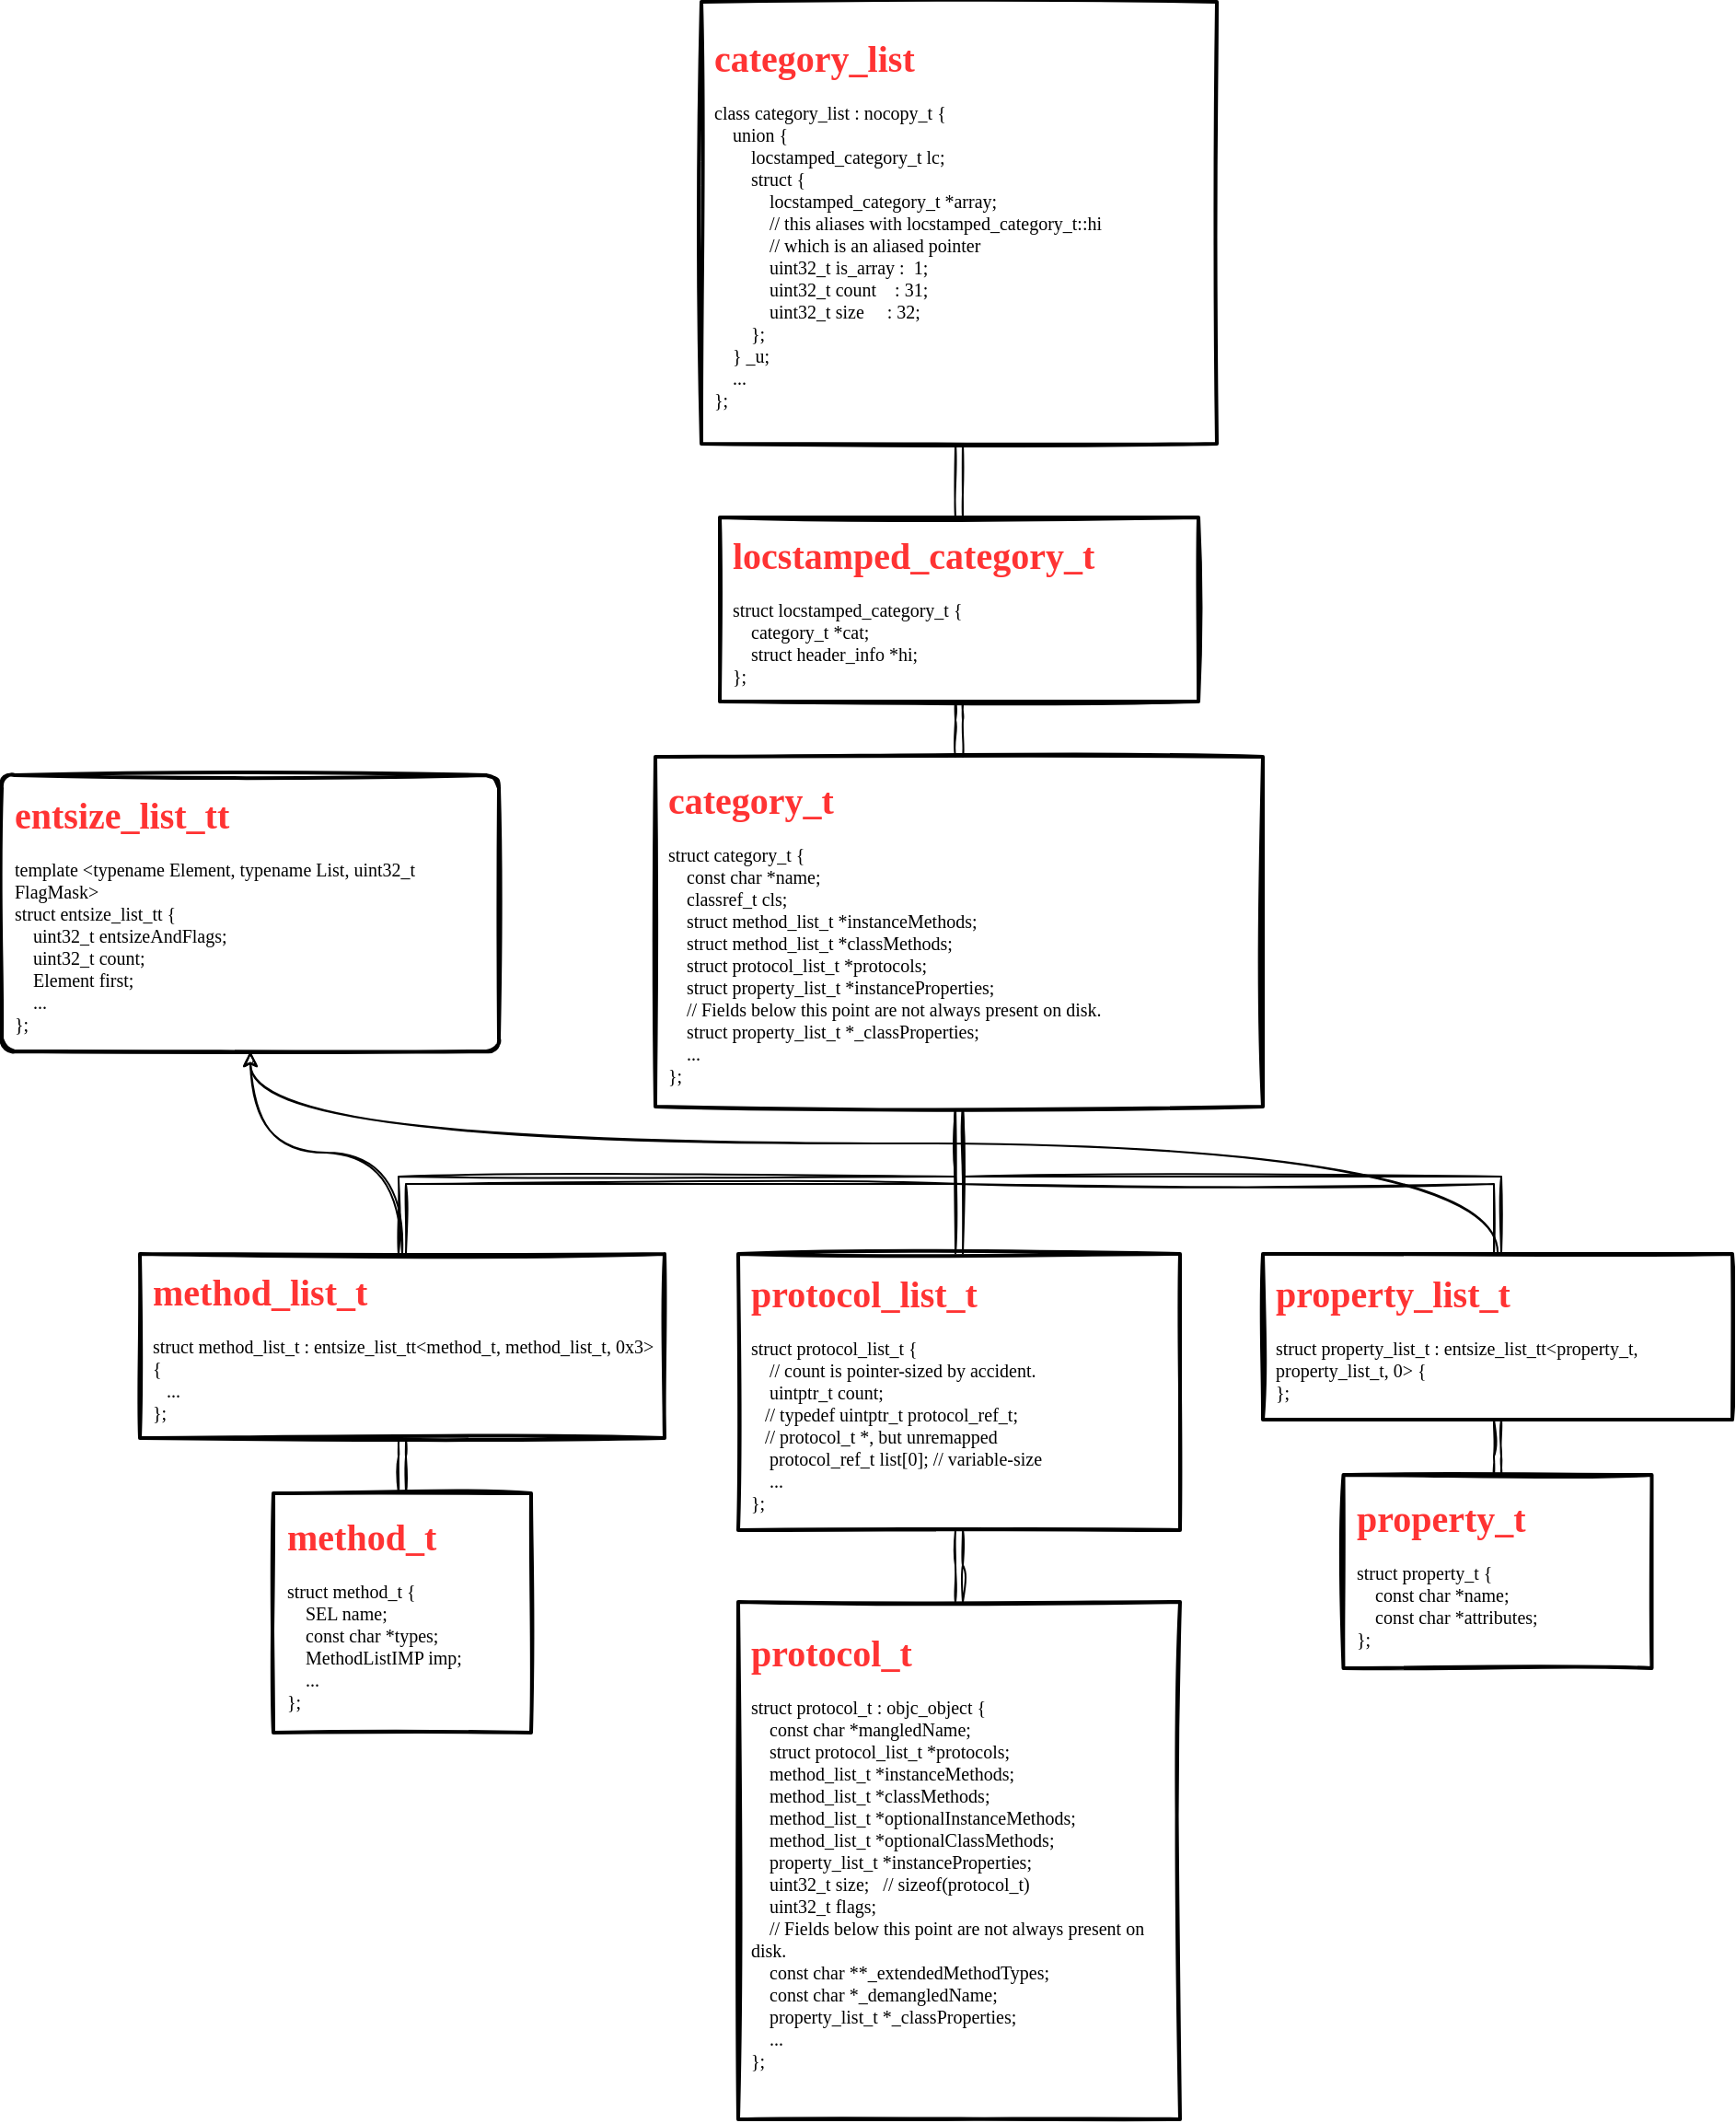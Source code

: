 <mxfile version="13.5.7" type="device"><diagram id="C5RBs43oDa-KdzZeNtuy" name="Page-1"><mxGraphModel dx="1933" dy="853" grid="1" gridSize="10" guides="1" tooltips="1" connect="1" arrows="1" fold="1" page="1" pageScale="1" pageWidth="827" pageHeight="1169" math="0" shadow="0"><root><mxCell id="WIyWlLk6GJQsqaUBKTNV-0"/><mxCell id="WIyWlLk6GJQsqaUBKTNV-1" parent="WIyWlLk6GJQsqaUBKTNV-0"/><mxCell id="Uv3XPlFkx2iRX_eXtKHq-2" value="" style="edgeStyle=orthogonalEdgeStyle;sketch=1;orthogonalLoop=1;jettySize=auto;html=1;fontFamily=Comic Sans MS;fontSize=10;curved=1;shape=link;shadow=0;rounded=0;width=-4;" edge="1" parent="WIyWlLk6GJQsqaUBKTNV-1" source="Uv3XPlFkx2iRX_eXtKHq-0" target="Uv3XPlFkx2iRX_eXtKHq-1"><mxGeometry relative="1" as="geometry"/></mxCell><mxCell id="Uv3XPlFkx2iRX_eXtKHq-0" value="&lt;div&gt;&lt;font color=&quot;#ff3333&quot; size=&quot;1&quot;&gt;&lt;b style=&quot;font-size: 20px&quot;&gt;category_list&lt;/b&gt;&lt;/font&gt;&lt;br&gt;&lt;/div&gt;&lt;div style=&quot;font-size: 10px&quot;&gt;&lt;br&gt;&lt;/div&gt;&lt;div style=&quot;font-size: 10px&quot;&gt;class category_list : nocopy_t {&lt;/div&gt;&lt;div style=&quot;font-size: 10px&quot;&gt;&amp;nbsp; &amp;nbsp; union {&lt;/div&gt;&lt;div style=&quot;font-size: 10px&quot;&gt;&amp;nbsp; &amp;nbsp; &amp;nbsp; &amp;nbsp; locstamped_category_t lc;&lt;/div&gt;&lt;div style=&quot;font-size: 10px&quot;&gt;&amp;nbsp; &amp;nbsp; &amp;nbsp; &amp;nbsp; struct {&lt;/div&gt;&lt;div style=&quot;font-size: 10px&quot;&gt;&amp;nbsp; &amp;nbsp; &amp;nbsp; &amp;nbsp; &amp;nbsp; &amp;nbsp; locstamped_category_t *array;&lt;/div&gt;&lt;div style=&quot;font-size: 10px&quot;&gt;&amp;nbsp; &amp;nbsp; &amp;nbsp; &amp;nbsp; &amp;nbsp; &amp;nbsp; // this aliases with locstamped_category_t::hi&lt;/div&gt;&lt;div style=&quot;font-size: 10px&quot;&gt;&amp;nbsp; &amp;nbsp; &amp;nbsp; &amp;nbsp; &amp;nbsp; &amp;nbsp; // which is an aliased pointer&lt;/div&gt;&lt;div style=&quot;font-size: 10px&quot;&gt;&amp;nbsp; &amp;nbsp; &amp;nbsp; &amp;nbsp; &amp;nbsp; &amp;nbsp; uint32_t is_array :&amp;nbsp; 1;&lt;/div&gt;&lt;div style=&quot;font-size: 10px&quot;&gt;&amp;nbsp; &amp;nbsp; &amp;nbsp; &amp;nbsp; &amp;nbsp; &amp;nbsp; uint32_t count&amp;nbsp; &amp;nbsp; : 31;&lt;/div&gt;&lt;div style=&quot;font-size: 10px&quot;&gt;&amp;nbsp; &amp;nbsp; &amp;nbsp; &amp;nbsp; &amp;nbsp; &amp;nbsp; uint32_t size&amp;nbsp; &amp;nbsp; &amp;nbsp;: 32;&lt;/div&gt;&lt;div style=&quot;font-size: 10px&quot;&gt;&amp;nbsp; &amp;nbsp; &amp;nbsp; &amp;nbsp; };&lt;/div&gt;&lt;div style=&quot;font-size: 10px&quot;&gt;&amp;nbsp; &amp;nbsp; } _u;&lt;/div&gt;&lt;div style=&quot;font-size: 10px&quot;&gt;&amp;nbsp; &amp;nbsp; ...&lt;/div&gt;&lt;div style=&quot;font-size: 10px&quot;&gt;};&lt;/div&gt;" style="whiteSpace=wrap;html=1;absoluteArcSize=1;arcSize=14;strokeWidth=2;sketch=1;fontFamily=Comic Sans MS;fontSize=10;align=left;spacingLeft=5;" vertex="1" parent="WIyWlLk6GJQsqaUBKTNV-1"><mxGeometry x="20" y="20" width="280" height="240" as="geometry"/></mxCell><mxCell id="Uv3XPlFkx2iRX_eXtKHq-4" value="" style="edgeStyle=orthogonalEdgeStyle;shape=link;curved=1;rounded=0;sketch=1;orthogonalLoop=1;jettySize=auto;html=1;shadow=0;strokeColor=#000000;fontFamily=Comic Sans MS;fontSize=10;" edge="1" parent="WIyWlLk6GJQsqaUBKTNV-1" source="Uv3XPlFkx2iRX_eXtKHq-1" target="Uv3XPlFkx2iRX_eXtKHq-3"><mxGeometry relative="1" as="geometry"/></mxCell><mxCell id="Uv3XPlFkx2iRX_eXtKHq-1" value="&lt;div&gt;&lt;font color=&quot;#ff3333&quot; size=&quot;1&quot;&gt;&lt;b style=&quot;font-size: 20px&quot;&gt;locstamped_category_t&lt;/b&gt;&lt;/font&gt;&lt;br&gt;&lt;/div&gt;&lt;div&gt;&lt;span&gt;&lt;br&gt;&lt;/span&gt;&lt;/div&gt;&lt;div&gt;&lt;span&gt;struct locstamped_category_t {&lt;/span&gt;&lt;br&gt;&lt;/div&gt;&lt;div&gt;&amp;nbsp; &amp;nbsp; category_t *cat;&lt;/div&gt;&lt;div&gt;&amp;nbsp; &amp;nbsp; struct header_info *hi;&lt;/div&gt;&lt;div&gt;};&lt;/div&gt;" style="whiteSpace=wrap;html=1;fontFamily=Comic Sans MS;fontSize=10;align=left;strokeWidth=2;spacingLeft=5;arcSize=14;sketch=1;" vertex="1" parent="WIyWlLk6GJQsqaUBKTNV-1"><mxGeometry x="30" y="300" width="260" height="100" as="geometry"/></mxCell><mxCell id="Uv3XPlFkx2iRX_eXtKHq-6" value="" style="edgeStyle=orthogonalEdgeStyle;shape=link;curved=1;rounded=0;sketch=1;orthogonalLoop=1;jettySize=auto;html=1;shadow=0;strokeColor=#000000;fontFamily=Comic Sans MS;fontSize=10;exitX=0.5;exitY=1;exitDx=0;exitDy=0;" edge="1" parent="WIyWlLk6GJQsqaUBKTNV-1" source="Uv3XPlFkx2iRX_eXtKHq-3" target="Uv3XPlFkx2iRX_eXtKHq-5"><mxGeometry relative="1" as="geometry"/></mxCell><mxCell id="Uv3XPlFkx2iRX_eXtKHq-8" value="" style="edgeStyle=orthogonalEdgeStyle;shape=link;curved=1;rounded=0;sketch=1;orthogonalLoop=1;jettySize=auto;html=1;shadow=0;strokeColor=#000000;fontFamily=Comic Sans MS;fontSize=10;" edge="1" parent="WIyWlLk6GJQsqaUBKTNV-1" source="Uv3XPlFkx2iRX_eXtKHq-3" target="Uv3XPlFkx2iRX_eXtKHq-7"><mxGeometry relative="1" as="geometry"/></mxCell><mxCell id="Uv3XPlFkx2iRX_eXtKHq-10" value="" style="edgeStyle=orthogonalEdgeStyle;shape=link;curved=1;rounded=0;sketch=1;orthogonalLoop=1;jettySize=auto;html=1;shadow=0;strokeColor=#000000;fontFamily=Comic Sans MS;fontSize=10;" edge="1" parent="WIyWlLk6GJQsqaUBKTNV-1" source="Uv3XPlFkx2iRX_eXtKHq-3" target="Uv3XPlFkx2iRX_eXtKHq-9"><mxGeometry relative="1" as="geometry"/></mxCell><mxCell id="Uv3XPlFkx2iRX_eXtKHq-3" value="&lt;div&gt;&lt;font color=&quot;#ff3333&quot; size=&quot;1&quot;&gt;&lt;b style=&quot;font-size: 20px&quot;&gt;category_t&lt;/b&gt;&lt;/font&gt;&lt;br&gt;&lt;/div&gt;&lt;div&gt;&lt;br&gt;&lt;/div&gt;&lt;div&gt;struct category_t {&lt;/div&gt;&lt;div&gt;&amp;nbsp; &amp;nbsp; const char *name;&lt;/div&gt;&lt;div&gt;&amp;nbsp; &amp;nbsp; classref_t cls;&lt;/div&gt;&lt;div&gt;&amp;nbsp; &amp;nbsp; struct method_list_t *instanceMethods;&lt;/div&gt;&lt;div&gt;&amp;nbsp; &amp;nbsp; struct method_list_t *classMethods;&lt;/div&gt;&lt;div&gt;&amp;nbsp; &amp;nbsp; struct protocol_list_t *protocols;&lt;/div&gt;&lt;div&gt;&amp;nbsp; &amp;nbsp; struct property_list_t *instanceProperties;&lt;/div&gt;&lt;div&gt;&amp;nbsp; &amp;nbsp; // Fields below this point are not always present on disk.&lt;/div&gt;&lt;div&gt;&amp;nbsp; &amp;nbsp; struct property_list_t *_classProperties;&lt;/div&gt;&lt;div&gt;&amp;nbsp; &amp;nbsp; ...&lt;/div&gt;&lt;div&gt;};&lt;/div&gt;" style="whiteSpace=wrap;html=1;fontFamily=Comic Sans MS;fontSize=10;align=left;strokeWidth=2;spacingLeft=5;arcSize=14;sketch=1;" vertex="1" parent="WIyWlLk6GJQsqaUBKTNV-1"><mxGeometry x="-5" y="430" width="330" height="190" as="geometry"/></mxCell><mxCell id="Uv3XPlFkx2iRX_eXtKHq-12" style="edgeStyle=orthogonalEdgeStyle;curved=1;rounded=0;sketch=1;orthogonalLoop=1;jettySize=auto;html=1;shadow=0;strokeColor=#000000;fontFamily=Comic Sans MS;fontSize=10;" edge="1" parent="WIyWlLk6GJQsqaUBKTNV-1" source="Uv3XPlFkx2iRX_eXtKHq-5" target="Uv3XPlFkx2iRX_eXtKHq-11"><mxGeometry relative="1" as="geometry"/></mxCell><mxCell id="Uv3XPlFkx2iRX_eXtKHq-15" value="" style="edgeStyle=orthogonalEdgeStyle;curved=1;rounded=0;sketch=1;orthogonalLoop=1;jettySize=auto;html=1;shadow=0;strokeColor=#000000;fontFamily=Comic Sans MS;fontSize=10;shape=link;" edge="1" parent="WIyWlLk6GJQsqaUBKTNV-1" source="Uv3XPlFkx2iRX_eXtKHq-5" target="Uv3XPlFkx2iRX_eXtKHq-14"><mxGeometry relative="1" as="geometry"/></mxCell><mxCell id="Uv3XPlFkx2iRX_eXtKHq-5" value="&lt;font color=&quot;#ff3333&quot; size=&quot;1&quot;&gt;&lt;b style=&quot;font-size: 20px&quot;&gt;method_list_t&lt;/b&gt;&lt;/font&gt;&lt;br&gt;&lt;br&gt;struct method_list_t : entsize_list_tt&amp;lt;method_t, method_list_t, 0x3&amp;gt; {&lt;br&gt;&amp;nbsp; &amp;nbsp;...&lt;br&gt;};" style="whiteSpace=wrap;html=1;fontFamily=Comic Sans MS;fontSize=10;align=left;strokeWidth=2;spacingLeft=5;arcSize=14;sketch=1;" vertex="1" parent="WIyWlLk6GJQsqaUBKTNV-1"><mxGeometry x="-285" y="700" width="285" height="100" as="geometry"/></mxCell><mxCell id="Uv3XPlFkx2iRX_eXtKHq-19" value="" style="edgeStyle=orthogonalEdgeStyle;shape=link;curved=1;rounded=0;sketch=1;orthogonalLoop=1;jettySize=auto;html=1;shadow=0;strokeColor=#000000;fontFamily=Comic Sans MS;fontSize=10;" edge="1" parent="WIyWlLk6GJQsqaUBKTNV-1" source="Uv3XPlFkx2iRX_eXtKHq-7" target="Uv3XPlFkx2iRX_eXtKHq-18"><mxGeometry relative="1" as="geometry"/></mxCell><mxCell id="Uv3XPlFkx2iRX_eXtKHq-7" value="&lt;div&gt;&lt;font color=&quot;#ff3333&quot; size=&quot;1&quot;&gt;&lt;b style=&quot;font-size: 20px&quot;&gt;protocol_list_t&lt;/b&gt;&lt;/font&gt;&lt;/div&gt;&lt;div&gt;&lt;br&gt;&lt;/div&gt;&lt;div&gt;struct protocol_list_t {&lt;/div&gt;&lt;div&gt;&amp;nbsp; &amp;nbsp; // count is pointer-sized by accident.&lt;/div&gt;&lt;div&gt;&amp;nbsp; &amp;nbsp; uintptr_t count;&lt;/div&gt;&lt;div&gt;&amp;nbsp; &amp;nbsp;//&amp;nbsp;typedef uintptr_t protocol_ref_t;&amp;nbsp;&lt;/div&gt;&lt;div&gt;&amp;nbsp; &amp;nbsp;// protocol_t *, but unremapped&lt;/div&gt;&lt;div&gt;&amp;nbsp; &amp;nbsp; protocol_ref_t list[0]; // variable-size&lt;/div&gt;&lt;div&gt;&amp;nbsp; &amp;nbsp; ...&lt;/div&gt;&lt;div&gt;};&lt;/div&gt;" style="whiteSpace=wrap;html=1;fontFamily=Comic Sans MS;fontSize=10;align=left;strokeWidth=2;spacingLeft=5;arcSize=14;sketch=1;" vertex="1" parent="WIyWlLk6GJQsqaUBKTNV-1"><mxGeometry x="40" y="700" width="240" height="150" as="geometry"/></mxCell><mxCell id="Uv3XPlFkx2iRX_eXtKHq-13" style="edgeStyle=orthogonalEdgeStyle;curved=1;rounded=0;sketch=1;orthogonalLoop=1;jettySize=auto;html=1;entryX=0.5;entryY=1;entryDx=0;entryDy=0;shadow=0;strokeColor=#000000;fontFamily=Comic Sans MS;fontSize=10;" edge="1" parent="WIyWlLk6GJQsqaUBKTNV-1" source="Uv3XPlFkx2iRX_eXtKHq-9" target="Uv3XPlFkx2iRX_eXtKHq-11"><mxGeometry relative="1" as="geometry"><Array as="points"><mxPoint x="453" y="640"/><mxPoint x="-225" y="640"/></Array></mxGeometry></mxCell><mxCell id="Uv3XPlFkx2iRX_eXtKHq-17" value="" style="edgeStyle=orthogonalEdgeStyle;shape=link;curved=1;rounded=0;sketch=1;orthogonalLoop=1;jettySize=auto;html=1;shadow=0;strokeColor=#000000;fontFamily=Comic Sans MS;fontSize=10;" edge="1" parent="WIyWlLk6GJQsqaUBKTNV-1" source="Uv3XPlFkx2iRX_eXtKHq-9" target="Uv3XPlFkx2iRX_eXtKHq-16"><mxGeometry relative="1" as="geometry"/></mxCell><mxCell id="Uv3XPlFkx2iRX_eXtKHq-9" value="&lt;div&gt;&lt;font color=&quot;#ff3333&quot; size=&quot;1&quot;&gt;&lt;b style=&quot;font-size: 20px&quot;&gt;property_list_t&lt;/b&gt;&lt;/font&gt;&lt;/div&gt;&lt;div&gt;&lt;br&gt;&lt;/div&gt;&lt;div&gt;struct property_list_t : entsize_list_tt&amp;lt;property_t, property_list_t, 0&amp;gt; {&lt;/div&gt;&lt;div&gt;};&lt;/div&gt;" style="whiteSpace=wrap;html=1;fontFamily=Comic Sans MS;fontSize=10;align=left;strokeWidth=2;spacingLeft=5;arcSize=14;sketch=1;" vertex="1" parent="WIyWlLk6GJQsqaUBKTNV-1"><mxGeometry x="325" y="700" width="255" height="90" as="geometry"/></mxCell><mxCell id="Uv3XPlFkx2iRX_eXtKHq-11" value="&lt;div&gt;&lt;font color=&quot;#ff3333&quot; style=&quot;font-size: 20px&quot;&gt;&lt;b&gt;entsize_list_tt&lt;/b&gt;&lt;/font&gt;&lt;/div&gt;&lt;div&gt;&lt;br&gt;&lt;/div&gt;&lt;div&gt;template &amp;lt;typename Element, typename List, uint32_t FlagMask&amp;gt;&lt;/div&gt;&lt;div&gt;struct entsize_list_tt {&lt;/div&gt;&lt;div&gt;&amp;nbsp; &amp;nbsp; uint32_t entsizeAndFlags;&lt;/div&gt;&lt;div&gt;&amp;nbsp; &amp;nbsp; uint32_t count;&lt;/div&gt;&lt;div&gt;&amp;nbsp; &amp;nbsp; Element first;&lt;/div&gt;&lt;div&gt;&amp;nbsp; &amp;nbsp; ...&lt;/div&gt;&lt;div&gt;};&lt;/div&gt;" style="rounded=1;whiteSpace=wrap;html=1;absoluteArcSize=1;arcSize=14;strokeWidth=2;sketch=1;fontFamily=Comic Sans MS;fontSize=10;align=left;spacingLeft=5;" vertex="1" parent="WIyWlLk6GJQsqaUBKTNV-1"><mxGeometry x="-360" y="440" width="270" height="150" as="geometry"/></mxCell><mxCell id="Uv3XPlFkx2iRX_eXtKHq-14" value="&lt;div&gt;&lt;font color=&quot;#ff3333&quot; style=&quot;font-size: 20px&quot;&gt;&lt;b&gt;method_t&lt;/b&gt;&lt;/font&gt;&lt;/div&gt;&lt;div&gt;&lt;br&gt;&lt;/div&gt;&lt;div&gt;struct method_t {&lt;/div&gt;&lt;div&gt;&amp;nbsp; &amp;nbsp; SEL name;&lt;/div&gt;&lt;div&gt;&amp;nbsp; &amp;nbsp; const char *types;&lt;/div&gt;&lt;div&gt;&amp;nbsp; &amp;nbsp; MethodListIMP imp;&lt;/div&gt;&lt;div&gt;&amp;nbsp; &amp;nbsp; ...&lt;/div&gt;&lt;div&gt;};&lt;/div&gt;" style="whiteSpace=wrap;html=1;fontFamily=Comic Sans MS;fontSize=10;align=left;strokeWidth=2;spacingLeft=5;arcSize=14;sketch=1;" vertex="1" parent="WIyWlLk6GJQsqaUBKTNV-1"><mxGeometry x="-212.5" y="830" width="140" height="130" as="geometry"/></mxCell><mxCell id="Uv3XPlFkx2iRX_eXtKHq-16" value="&lt;div&gt;&lt;font color=&quot;#ff3333&quot; size=&quot;1&quot;&gt;&lt;b style=&quot;font-size: 20px&quot;&gt;property_t&lt;/b&gt;&lt;/font&gt;&lt;/div&gt;&lt;div&gt;&lt;br&gt;&lt;/div&gt;&lt;div&gt;struct property_t {&lt;/div&gt;&lt;div&gt;&amp;nbsp; &amp;nbsp; const char *name;&lt;/div&gt;&lt;div&gt;&amp;nbsp; &amp;nbsp; const char *attributes;&lt;/div&gt;&lt;div&gt;};&lt;/div&gt;" style="whiteSpace=wrap;html=1;fontFamily=Comic Sans MS;fontSize=10;align=left;strokeWidth=2;spacingLeft=5;arcSize=14;sketch=1;" vertex="1" parent="WIyWlLk6GJQsqaUBKTNV-1"><mxGeometry x="368.75" y="820" width="167.5" height="105" as="geometry"/></mxCell><mxCell id="Uv3XPlFkx2iRX_eXtKHq-18" value="&lt;div&gt;&lt;font color=&quot;#ff3333&quot; style=&quot;font-size: 20px&quot;&gt;&lt;b&gt;protocol_t&lt;/b&gt;&lt;/font&gt;&lt;br&gt;&lt;/div&gt;&lt;div&gt;&lt;br&gt;&lt;/div&gt;&lt;div&gt;struct protocol_t : objc_object {&lt;/div&gt;&lt;div&gt;&amp;nbsp; &amp;nbsp; const char *mangledName;&lt;/div&gt;&lt;div&gt;&amp;nbsp; &amp;nbsp; struct protocol_list_t *protocols;&lt;/div&gt;&lt;div&gt;&amp;nbsp; &amp;nbsp; method_list_t *instanceMethods;&lt;/div&gt;&lt;div&gt;&amp;nbsp; &amp;nbsp; method_list_t *classMethods;&lt;/div&gt;&lt;div&gt;&amp;nbsp; &amp;nbsp; method_list_t *optionalInstanceMethods;&lt;/div&gt;&lt;div&gt;&amp;nbsp; &amp;nbsp; method_list_t *optionalClassMethods;&lt;/div&gt;&lt;div&gt;&amp;nbsp; &amp;nbsp; property_list_t *instanceProperties;&lt;/div&gt;&lt;div&gt;&amp;nbsp; &amp;nbsp; uint32_t size;&amp;nbsp; &amp;nbsp;// sizeof(protocol_t)&lt;/div&gt;&lt;div&gt;&amp;nbsp; &amp;nbsp; uint32_t flags;&lt;/div&gt;&lt;div&gt;&amp;nbsp; &amp;nbsp; // Fields below this point are not always present on disk.&lt;/div&gt;&lt;div&gt;&amp;nbsp; &amp;nbsp; const char **_extendedMethodTypes;&lt;/div&gt;&lt;div&gt;&amp;nbsp; &amp;nbsp; const char *_demangledName;&lt;/div&gt;&lt;div&gt;&amp;nbsp; &amp;nbsp; property_list_t *_classProperties;&lt;/div&gt;&lt;div&gt;&amp;nbsp; &amp;nbsp; ...&lt;/div&gt;&lt;div&gt;};&lt;/div&gt;&lt;div&gt;&lt;br&gt;&lt;/div&gt;" style="whiteSpace=wrap;html=1;fontFamily=Comic Sans MS;fontSize=10;align=left;strokeWidth=2;spacingLeft=5;arcSize=14;sketch=1;" vertex="1" parent="WIyWlLk6GJQsqaUBKTNV-1"><mxGeometry x="40" y="889" width="240" height="281" as="geometry"/></mxCell></root></mxGraphModel></diagram></mxfile>